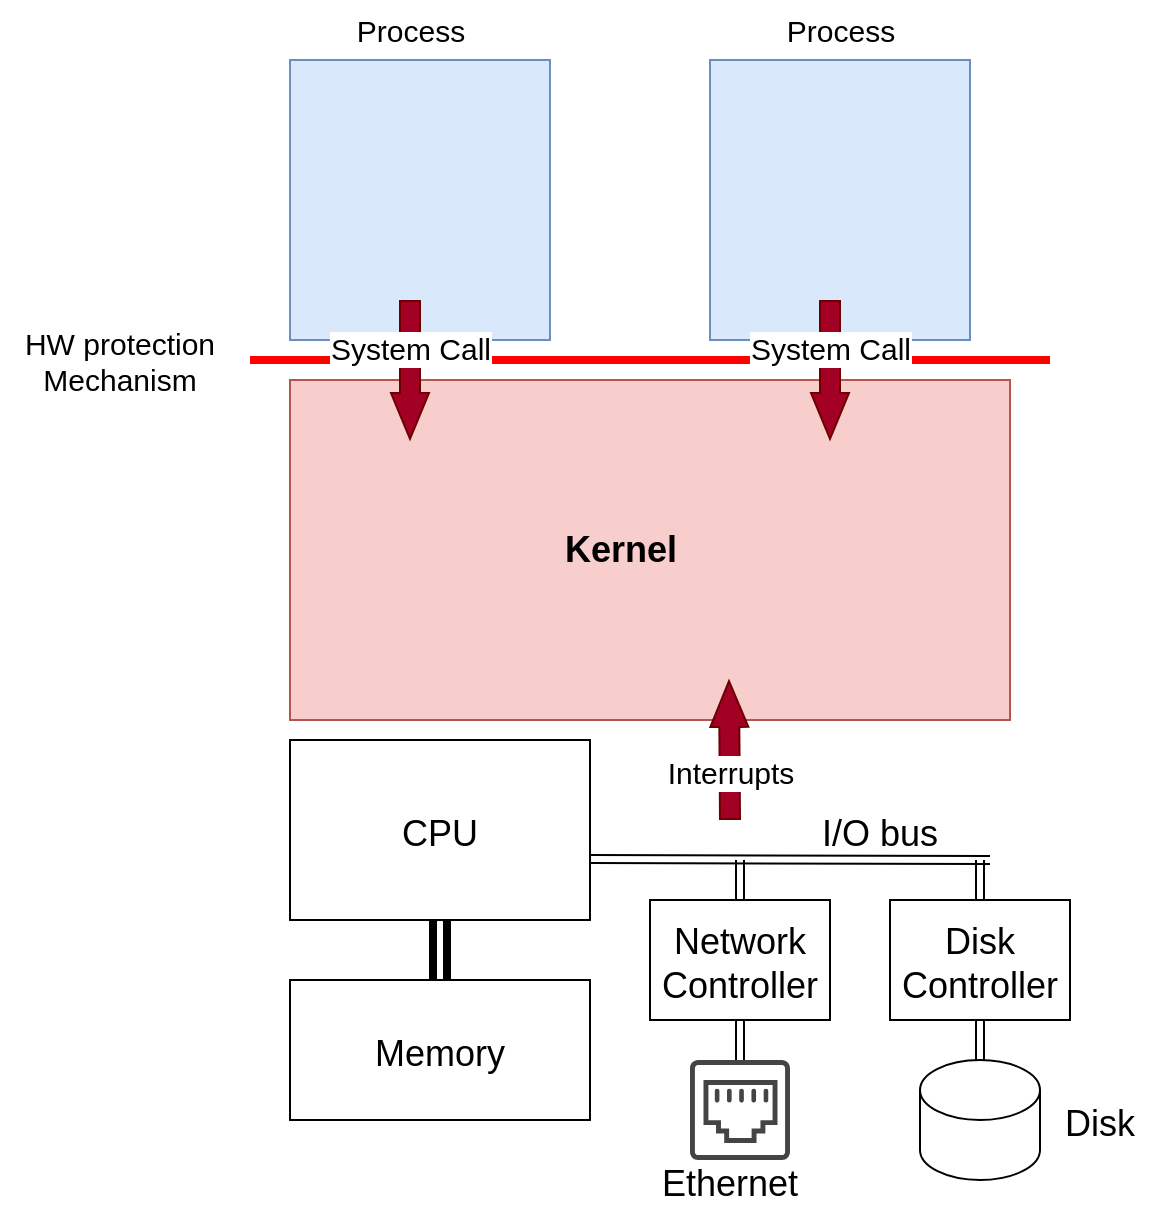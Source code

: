 <mxfile version="16.4.5" type="embed"><diagram id="Jtq0wx4SDSMLCsT2-B9x" name="Page-1"><mxGraphModel dx="726" dy="769" grid="1" gridSize="10" guides="1" tooltips="1" connect="1" arrows="1" fold="1" page="1" pageScale="1" pageWidth="850" pageHeight="1100" math="0" shadow="0"><root><mxCell id="0"/><mxCell id="1" style="" parent="0"/><mxCell id="2" value="" style="rounded=0;fillColor=#f8cecc;strokeColor=#b85450;" parent="1" vertex="1"><mxGeometry x="300" y="400" width="360" height="170" as="geometry"/></mxCell><mxCell id="5" value="" style="endArrow=none;rounded=0;strokeWidth=4;strokeColor=#FF0000;" parent="1" edge="1"><mxGeometry width="50" height="50" relative="1" as="geometry"><mxPoint x="280" y="390" as="sourcePoint"/><mxPoint x="680" y="390" as="targetPoint"/></mxGeometry></mxCell><mxCell id="6" value="HW protection&#10;Mechanism" style="text;align=center;verticalAlign=middle;resizable=0;points=[];autosize=1;strokeColor=none;fillColor=none;fontSize=15;" parent="1" vertex="1"><mxGeometry x="155" y="365" width="120" height="50" as="geometry"/></mxCell><object label="system call" id="N69s03XyUQndSGphbDnA-8"><mxCell parent="0"/></object><mxCell id="5MDx8M7PKH2fSza1fkfd-17" value="&lt;font style=&quot;font-size: 18px;&quot;&gt;&lt;b&gt;Kernel&lt;/b&gt;&lt;/font&gt;" style="text;html=1;align=center;verticalAlign=middle;resizable=0;points=[];autosize=1;strokeColor=none;fillColor=none;fontSize=15;" parent="N69s03XyUQndSGphbDnA-8" vertex="1"><mxGeometry x="425" y="465" width="80" height="40" as="geometry"/></mxCell><mxCell id="5MDx8M7PKH2fSza1fkfd-11" value="" style="rounded=0;fillColor=#dae8fc;strokeColor=#6c8ebf;" parent="N69s03XyUQndSGphbDnA-8" vertex="1"><mxGeometry x="510" y="240" width="130" height="140" as="geometry"/></mxCell><mxCell id="3" value="" style="rounded=0;fillColor=#dae8fc;strokeColor=#6c8ebf;" parent="N69s03XyUQndSGphbDnA-8" vertex="1"><mxGeometry x="300" y="240" width="130" height="140" as="geometry"/></mxCell><mxCell id="5MDx8M7PKH2fSza1fkfd-15" value="Process" style="text;html=1;align=center;verticalAlign=middle;resizable=0;points=[];autosize=1;strokeColor=none;fillColor=none;fontSize=15;" parent="N69s03XyUQndSGphbDnA-8" vertex="1"><mxGeometry x="320" y="210" width="80" height="30" as="geometry"/></mxCell><mxCell id="5MDx8M7PKH2fSza1fkfd-16" value="Process" style="text;html=1;align=center;verticalAlign=middle;resizable=0;points=[];autosize=1;strokeColor=none;fillColor=none;fontSize=15;" parent="N69s03XyUQndSGphbDnA-8" vertex="1"><mxGeometry x="535" y="210" width="80" height="30" as="geometry"/></mxCell><mxCell id="5MDx8M7PKH2fSza1fkfd-13" value="" style="shape=flexArrow;endArrow=classic;html=1;rounded=0;fillColor=#a20025;strokeColor=#6F0000;endWidth=8;endSize=7.33;" parent="N69s03XyUQndSGphbDnA-8" edge="1"><mxGeometry x="-0.714" y="-120" width="50" height="50" relative="1" as="geometry"><mxPoint x="570" y="360" as="sourcePoint"/><mxPoint x="570" y="430" as="targetPoint"/><mxPoint as="offset"/></mxGeometry></mxCell><mxCell id="5MDx8M7PKH2fSza1fkfd-14" value="System Call" style="edgeLabel;html=1;align=center;verticalAlign=middle;resizable=0;points=[];fontSize=15;" parent="5MDx8M7PKH2fSza1fkfd-13" vertex="1" connectable="0"><mxGeometry x="-0.314" relative="1" as="geometry"><mxPoint as="offset"/></mxGeometry></mxCell><mxCell id="5MDx8M7PKH2fSza1fkfd-7" value="" style="shape=flexArrow;endArrow=classic;html=1;rounded=0;fillColor=#a20025;strokeColor=#6F0000;endWidth=8;endSize=7.33;" parent="N69s03XyUQndSGphbDnA-8" edge="1"><mxGeometry x="-0.714" y="-120" width="50" height="50" relative="1" as="geometry"><mxPoint x="360" y="360" as="sourcePoint"/><mxPoint x="360" y="430" as="targetPoint"/><mxPoint as="offset"/></mxGeometry></mxCell><mxCell id="5MDx8M7PKH2fSza1fkfd-12" value="System Call" style="edgeLabel;html=1;align=center;verticalAlign=middle;resizable=0;points=[];fontSize=15;" parent="5MDx8M7PKH2fSza1fkfd-7" vertex="1" connectable="0"><mxGeometry x="-0.314" relative="1" as="geometry"><mxPoint as="offset"/></mxGeometry></mxCell><mxCell id="5MDx8M7PKH2fSza1fkfd-46" value="" style="shape=cylinder3;boundedLbl=1;backgroundOutline=1;size=15;fontSize=18;" parent="N69s03XyUQndSGphbDnA-8" vertex="1"><mxGeometry x="615" y="740" width="60" height="60" as="geometry"/></mxCell><mxCell id="5MDx8M7PKH2fSza1fkfd-47" value="" style="shape=link;rounded=0;fontSize=18;strokeWidth=1;" parent="N69s03XyUQndSGphbDnA-8" edge="1"><mxGeometry width="100" relative="1" as="geometry"><mxPoint x="450" y="639.5" as="sourcePoint"/><mxPoint x="650" y="640" as="targetPoint"/></mxGeometry></mxCell><mxCell id="5MDx8M7PKH2fSza1fkfd-48" style="edgeStyle=none;shape=link;rounded=0;orthogonalLoop=1;jettySize=auto;exitX=0.5;exitY=1;exitDx=0;exitDy=0;fontSize=18;strokeWidth=1;" parent="N69s03XyUQndSGphbDnA-8" source="5MDx8M7PKH2fSza1fkfd-50" target="5MDx8M7PKH2fSza1fkfd-54" edge="1"><mxGeometry relative="1" as="geometry"/></mxCell><mxCell id="5MDx8M7PKH2fSza1fkfd-49" style="edgeStyle=none;shape=link;rounded=0;orthogonalLoop=1;jettySize=auto;exitX=0.5;exitY=0;exitDx=0;exitDy=0;fontSize=18;strokeWidth=1;" parent="N69s03XyUQndSGphbDnA-8" source="5MDx8M7PKH2fSza1fkfd-50" edge="1"><mxGeometry relative="1" as="geometry"><mxPoint x="525" y="640" as="targetPoint"/></mxGeometry></mxCell><mxCell id="5MDx8M7PKH2fSza1fkfd-51" style="edgeStyle=none;shape=link;rounded=0;orthogonalLoop=1;jettySize=auto;exitX=0.5;exitY=1;exitDx=0;exitDy=0;fontSize=18;strokeWidth=1;" parent="N69s03XyUQndSGphbDnA-8" source="5MDx8M7PKH2fSza1fkfd-53" target="5MDx8M7PKH2fSza1fkfd-46" edge="1"><mxGeometry relative="1" as="geometry"/></mxCell><mxCell id="5MDx8M7PKH2fSza1fkfd-52" style="edgeStyle=none;shape=link;rounded=0;orthogonalLoop=1;jettySize=auto;exitX=0.5;exitY=0;exitDx=0;exitDy=0;fontSize=18;strokeWidth=1;" parent="N69s03XyUQndSGphbDnA-8" source="5MDx8M7PKH2fSza1fkfd-53" edge="1"><mxGeometry relative="1" as="geometry"><mxPoint x="645" y="640" as="targetPoint"/></mxGeometry></mxCell><UserObject label="Disk&#10;Controller" treeRoot="1" id="5MDx8M7PKH2fSza1fkfd-53"><mxCell style="align=center;collapsible=0;container=1;recursiveResize=0;fontSize=18;" parent="N69s03XyUQndSGphbDnA-8" vertex="1"><mxGeometry x="600" y="660" width="90" height="60" as="geometry"/></mxCell></UserObject><mxCell id="5MDx8M7PKH2fSza1fkfd-54" value="" style="sketch=0;pointerEvents=1;shadow=0;dashed=0;strokeColor=none;fillColor=#434445;aspect=fixed;labelPosition=center;verticalLabelPosition=bottom;verticalAlign=top;align=center;outlineConnect=0;shape=mxgraph.vvd.ethernet_port;fontSize=18;" parent="N69s03XyUQndSGphbDnA-8" vertex="1"><mxGeometry x="500" y="740" width="50" height="50" as="geometry"/></mxCell><mxCell id="5MDx8M7PKH2fSza1fkfd-56" value="Ethernet" style="text;resizable=0;autosize=1;align=center;verticalAlign=middle;points=[];fillColor=none;strokeColor=none;rounded=0;fontSize=18;" parent="N69s03XyUQndSGphbDnA-8" vertex="1"><mxGeometry x="480" y="785" width="80" height="30" as="geometry"/></mxCell><mxCell id="5MDx8M7PKH2fSza1fkfd-57" value="Disk" style="text;resizable=0;autosize=1;align=center;verticalAlign=middle;points=[];fillColor=none;strokeColor=none;rounded=0;fontSize=18;" parent="N69s03XyUQndSGphbDnA-8" vertex="1"><mxGeometry x="680" y="755" width="50" height="30" as="geometry"/></mxCell><UserObject label="Memory" treeRoot="1" id="5MDx8M7PKH2fSza1fkfd-45"><mxCell style="align=center;collapsible=0;container=1;recursiveResize=0;fontSize=18;" parent="N69s03XyUQndSGphbDnA-8" vertex="1"><mxGeometry x="300" y="700" width="150" height="70" as="geometry"/></mxCell></UserObject><mxCell id="5MDx8M7PKH2fSza1fkfd-44" style="edgeStyle=none;rounded=0;orthogonalLoop=1;jettySize=auto;entryX=0.5;entryY=1;entryDx=0;entryDy=0;fontSize=18;shape=link;strokeWidth=4;" parent="N69s03XyUQndSGphbDnA-8" source="5MDx8M7PKH2fSza1fkfd-45" target="5MDx8M7PKH2fSza1fkfd-43" edge="1"><mxGeometry relative="1" as="geometry"/></mxCell><UserObject label="Network&#10;Controller" treeRoot="1" id="5MDx8M7PKH2fSza1fkfd-50"><mxCell style="align=center;collapsible=0;container=1;recursiveResize=0;fontSize=18;" parent="N69s03XyUQndSGphbDnA-8" vertex="1"><mxGeometry x="480" y="660" width="90" height="60" as="geometry"/></mxCell></UserObject><mxCell id="5MDx8M7PKH2fSza1fkfd-55" value="I/O bus" style="text;resizable=0;autosize=1;align=center;verticalAlign=middle;points=[];fillColor=none;strokeColor=none;rounded=0;fontSize=18;" parent="N69s03XyUQndSGphbDnA-8" vertex="1"><mxGeometry x="560" y="610" width="70" height="30" as="geometry"/></mxCell><UserObject label="CPU" treeRoot="1" id="5MDx8M7PKH2fSza1fkfd-43"><mxCell style="align=center;collapsible=0;container=1;recursiveResize=0;fontSize=18;" parent="N69s03XyUQndSGphbDnA-8" vertex="1"><mxGeometry x="300" y="580" width="150" height="90" as="geometry"/></mxCell></UserObject><mxCell id="5MDx8M7PKH2fSza1fkfd-58" value="" style="shape=flexArrow;endArrow=classic;html=1;rounded=0;fillColor=#a20025;strokeColor=#6F0000;endWidth=8;endSize=7.33;" parent="N69s03XyUQndSGphbDnA-8" edge="1"><mxGeometry x="-0.714" y="-120" width="50" height="50" relative="1" as="geometry"><mxPoint x="520" y="620" as="sourcePoint"/><mxPoint x="519.5" y="550" as="targetPoint"/><mxPoint as="offset"/></mxGeometry></mxCell><mxCell id="5MDx8M7PKH2fSza1fkfd-59" value="Interrupts" style="edgeLabel;html=1;align=center;verticalAlign=middle;resizable=0;points=[];fontSize=15;" parent="5MDx8M7PKH2fSza1fkfd-58" vertex="1" connectable="0"><mxGeometry x="-0.314" relative="1" as="geometry"><mxPoint as="offset"/></mxGeometry></mxCell><mxCell id="5MDx8M7PKH2fSza1fkfd-25" value="services" parent="0" visible="0"/><mxCell id="5MDx8M7PKH2fSza1fkfd-26" value="" style="rounded=0;fillColor=#dae8fc;strokeColor=#6c8ebf;" parent="5MDx8M7PKH2fSza1fkfd-25" vertex="1"><mxGeometry x="300" y="240" width="360" height="140" as="geometry"/></mxCell><mxCell id="5MDx8M7PKH2fSza1fkfd-27" value="" style="shape=flexArrow;endArrow=classic;html=1;rounded=0;fillColor=#a20025;strokeColor=#6F0000;endWidth=8;endSize=7.33;" parent="5MDx8M7PKH2fSza1fkfd-25" edge="1"><mxGeometry x="-0.714" y="-120" width="50" height="50" relative="1" as="geometry"><mxPoint x="470" y="360" as="sourcePoint"/><mxPoint x="470" y="430" as="targetPoint"/><mxPoint as="offset"/></mxGeometry></mxCell><mxCell id="5MDx8M7PKH2fSza1fkfd-32" value="Application code" style="text;html=1;align=center;verticalAlign=middle;resizable=0;points=[];autosize=1;strokeColor=none;fillColor=none;fontSize=13;labelBorderColor=none;" parent="5MDx8M7PKH2fSza1fkfd-25" vertex="1"><mxGeometry x="425" y="275" width="120" height="30" as="geometry"/></mxCell><mxCell id="5MDx8M7PKH2fSza1fkfd-33" value="&lt;font style=&quot;font-size: 13px;&quot;&gt;Dynamically loaded&amp;nbsp;libraries&lt;/font&gt;" style="text;html=1;align=center;verticalAlign=middle;resizable=0;points=[];autosize=1;strokeColor=none;fillColor=none;fontSize=13;labelBorderColor=none;" parent="5MDx8M7PKH2fSza1fkfd-25" vertex="1"><mxGeometry x="380" y="330" width="190" height="30" as="geometry"/></mxCell><mxCell id="5MDx8M7PKH2fSza1fkfd-34" value="&lt;font style=&quot;font-size: 13px;&quot;&gt;File systems&lt;/font&gt;" style="text;html=1;align=center;verticalAlign=middle;resizable=0;points=[];autosize=1;strokeColor=none;fillColor=none;fontSize=13;labelBorderColor=none;" parent="5MDx8M7PKH2fSza1fkfd-25" vertex="1"><mxGeometry x="520" y="460" width="100" height="30" as="geometry"/></mxCell><mxCell id="5MDx8M7PKH2fSza1fkfd-36" value="&lt;font style=&quot;font-size: 13px;&quot;&gt;Networking&lt;/font&gt;" style="text;html=1;align=center;verticalAlign=middle;resizable=0;points=[];autosize=1;strokeColor=none;fillColor=none;fontSize=13;labelBorderColor=none;" parent="5MDx8M7PKH2fSza1fkfd-25" vertex="1"><mxGeometry x="320" y="520" width="90" height="30" as="geometry"/></mxCell><mxCell id="5MDx8M7PKH2fSza1fkfd-40" value="" style="rounded=0;whiteSpace=wrap;html=1;labelBackgroundColor=none;labelBorderColor=default;fontSize=13;fillColor=none;strokeWidth=4;strokeColor=#FF0505;" parent="5MDx8M7PKH2fSza1fkfd-25" vertex="1"><mxGeometry x="390" y="330" width="170" height="30" as="geometry"/></mxCell><mxCell id="5MDx8M7PKH2fSza1fkfd-42" value="" style="rounded=0;whiteSpace=wrap;html=1;labelBackgroundColor=none;labelBorderColor=default;fontSize=13;fillColor=none;strokeWidth=4;strokeColor=#FF0505;" parent="5MDx8M7PKH2fSza1fkfd-25" vertex="1"><mxGeometry x="510" y="450" width="130" height="90" as="geometry"/></mxCell><mxCell id="5MDx8M7PKH2fSza1fkfd-38" value="&lt;font style=&quot;font-size: 13px;&quot;&gt;Process Management&lt;/font&gt;" style="text;html=1;align=center;verticalAlign=middle;resizable=0;points=[];autosize=1;strokeColor=none;fillColor=none;fontSize=13;labelBorderColor=none;" parent="5MDx8M7PKH2fSza1fkfd-25" vertex="1"><mxGeometry x="310" y="450" width="150" height="30" as="geometry"/></mxCell><mxCell id="5MDx8M7PKH2fSza1fkfd-39" value="&lt;font style=&quot;font-size: 13px;&quot;&gt;Memory Management&lt;/font&gt;" style="text;html=1;align=center;verticalAlign=middle;resizable=0;points=[];autosize=1;strokeColor=none;fillColor=none;fontSize=13;labelBorderColor=none;" parent="5MDx8M7PKH2fSza1fkfd-25" vertex="1"><mxGeometry x="310" y="490" width="150" height="30" as="geometry"/></mxCell><mxCell id="5MDx8M7PKH2fSza1fkfd-37" value="&lt;font style=&quot;font-size: 13px;&quot;&gt;Device Drivers&lt;/font&gt;" style="text;html=1;align=center;verticalAlign=middle;resizable=0;points=[];autosize=1;strokeColor=none;fillColor=none;fontSize=13;labelBorderColor=none;" parent="5MDx8M7PKH2fSza1fkfd-25" vertex="1"><mxGeometry x="520" y="500" width="110" height="30" as="geometry"/></mxCell><mxCell id="5MDx8M7PKH2fSza1fkfd-35" value="&lt;font style=&quot;font-size: 13px;&quot;&gt;Dynamically loaded modules&lt;/font&gt;" style="text;html=1;align=center;verticalAlign=middle;resizable=0;points=[];autosize=1;strokeColor=none;fillColor=none;fontSize=13;labelBorderColor=none;" parent="5MDx8M7PKH2fSza1fkfd-25" vertex="1"><mxGeometry x="480" y="545" width="190" height="30" as="geometry"/></mxCell></root></mxGraphModel></diagram></mxfile>